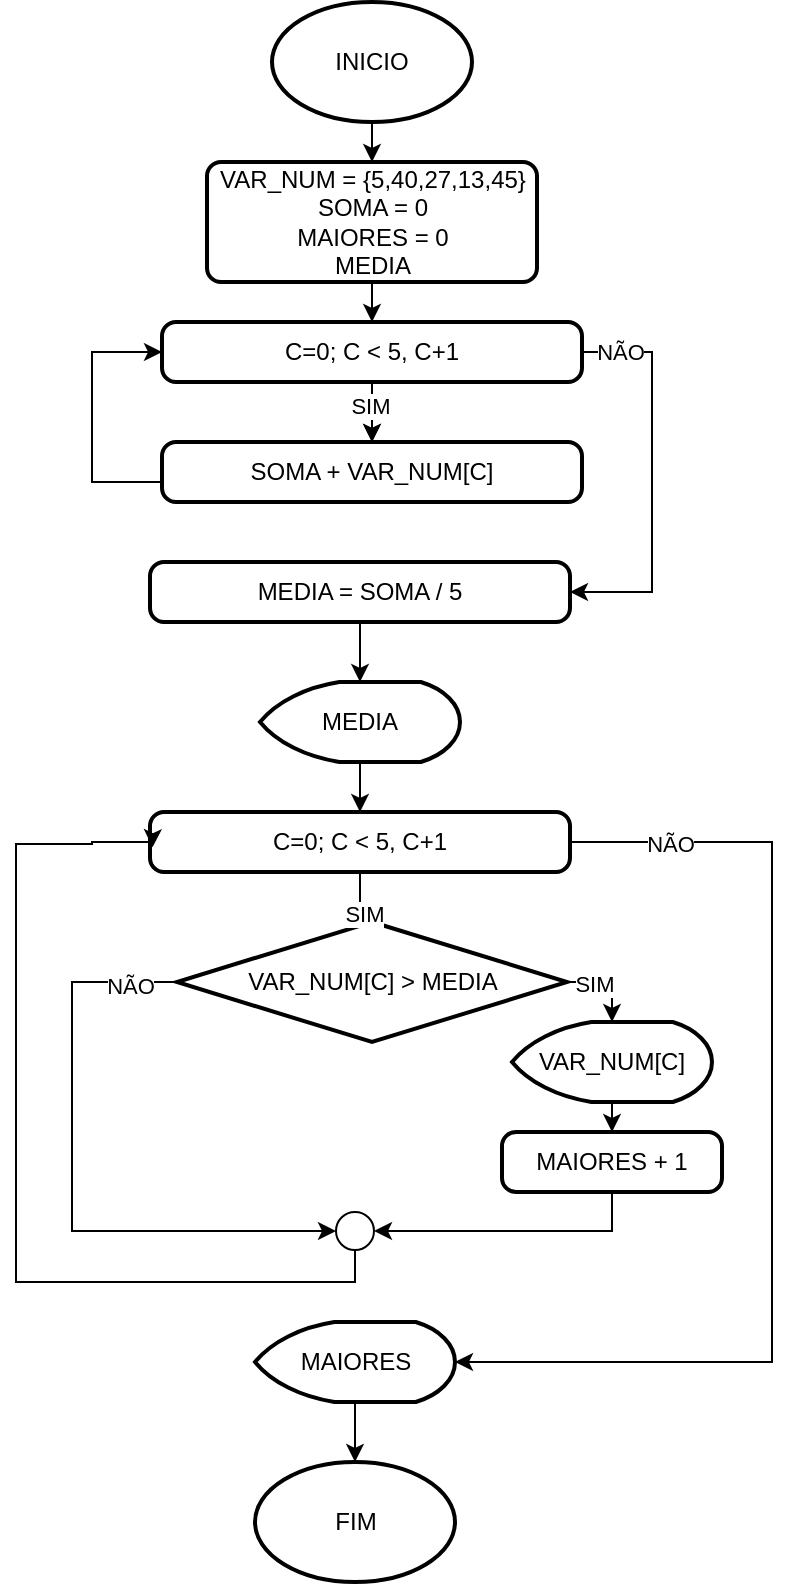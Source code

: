 <mxfile version="26.0.5">
  <diagram name="Página-1" id="mzDS3_JhOczSdlY6aYxB">
    <mxGraphModel dx="1035" dy="598" grid="1" gridSize="10" guides="1" tooltips="1" connect="1" arrows="1" fold="1" page="1" pageScale="1" pageWidth="827" pageHeight="1169" math="0" shadow="0">
      <root>
        <mxCell id="0" />
        <mxCell id="1" parent="0" />
        <mxCell id="xrbv6nah-_aEOcMVp-Ih-7" style="edgeStyle=orthogonalEdgeStyle;rounded=0;orthogonalLoop=1;jettySize=auto;html=1;" edge="1" parent="1" source="xrbv6nah-_aEOcMVp-Ih-1" target="xrbv6nah-_aEOcMVp-Ih-5">
          <mxGeometry relative="1" as="geometry" />
        </mxCell>
        <mxCell id="xrbv6nah-_aEOcMVp-Ih-1" value="INICIO" style="strokeWidth=2;html=1;shape=mxgraph.flowchart.start_1;whiteSpace=wrap;" vertex="1" parent="1">
          <mxGeometry x="370" y="20" width="100" height="60" as="geometry" />
        </mxCell>
        <mxCell id="xrbv6nah-_aEOcMVp-Ih-2" value="FIM" style="strokeWidth=2;html=1;shape=mxgraph.flowchart.start_1;whiteSpace=wrap;" vertex="1" parent="1">
          <mxGeometry x="361.5" y="750" width="100" height="60" as="geometry" />
        </mxCell>
        <mxCell id="xrbv6nah-_aEOcMVp-Ih-8" style="edgeStyle=orthogonalEdgeStyle;rounded=0;orthogonalLoop=1;jettySize=auto;html=1;" edge="1" parent="1" source="xrbv6nah-_aEOcMVp-Ih-5" target="xrbv6nah-_aEOcMVp-Ih-6">
          <mxGeometry relative="1" as="geometry" />
        </mxCell>
        <mxCell id="xrbv6nah-_aEOcMVp-Ih-5" value="VAR_NUM =&amp;nbsp;{5,40,27,13,45}&lt;div&gt;SOMA = 0&lt;/div&gt;&lt;div&gt;MAIORES = 0&lt;/div&gt;&lt;div&gt;MEDIA&lt;/div&gt;" style="rounded=1;whiteSpace=wrap;html=1;absoluteArcSize=1;arcSize=14;strokeWidth=2;" vertex="1" parent="1">
          <mxGeometry x="337.5" y="100" width="165" height="60" as="geometry" />
        </mxCell>
        <mxCell id="xrbv6nah-_aEOcMVp-Ih-10" style="edgeStyle=orthogonalEdgeStyle;rounded=0;orthogonalLoop=1;jettySize=auto;html=1;" edge="1" parent="1" source="xrbv6nah-_aEOcMVp-Ih-6" target="xrbv6nah-_aEOcMVp-Ih-9">
          <mxGeometry relative="1" as="geometry" />
        </mxCell>
        <mxCell id="xrbv6nah-_aEOcMVp-Ih-13" value="" style="edgeStyle=orthogonalEdgeStyle;rounded=0;orthogonalLoop=1;jettySize=auto;html=1;" edge="1" parent="1" source="xrbv6nah-_aEOcMVp-Ih-6" target="xrbv6nah-_aEOcMVp-Ih-9">
          <mxGeometry relative="1" as="geometry" />
        </mxCell>
        <mxCell id="xrbv6nah-_aEOcMVp-Ih-16" value="SIM" style="edgeLabel;html=1;align=center;verticalAlign=middle;resizable=0;points=[];" vertex="1" connectable="0" parent="xrbv6nah-_aEOcMVp-Ih-13">
          <mxGeometry x="0.25" y="-1" relative="1" as="geometry">
            <mxPoint as="offset" />
          </mxGeometry>
        </mxCell>
        <mxCell id="xrbv6nah-_aEOcMVp-Ih-17" style="edgeStyle=orthogonalEdgeStyle;rounded=0;orthogonalLoop=1;jettySize=auto;html=1;entryX=1;entryY=0.5;entryDx=0;entryDy=0;" edge="1" parent="1" source="xrbv6nah-_aEOcMVp-Ih-6" target="xrbv6nah-_aEOcMVp-Ih-18">
          <mxGeometry relative="1" as="geometry">
            <mxPoint x="570" y="350" as="targetPoint" />
            <Array as="points">
              <mxPoint x="560" y="195" />
              <mxPoint x="560" y="315" />
            </Array>
          </mxGeometry>
        </mxCell>
        <mxCell id="xrbv6nah-_aEOcMVp-Ih-19" value="NÃO" style="edgeLabel;html=1;align=center;verticalAlign=middle;resizable=0;points=[];" vertex="1" connectable="0" parent="xrbv6nah-_aEOcMVp-Ih-17">
          <mxGeometry x="-0.813" relative="1" as="geometry">
            <mxPoint as="offset" />
          </mxGeometry>
        </mxCell>
        <mxCell id="xrbv6nah-_aEOcMVp-Ih-6" value="C=0; C&amp;nbsp;&amp;lt; 5, C+1" style="rounded=1;whiteSpace=wrap;html=1;absoluteArcSize=1;arcSize=14;strokeWidth=2;" vertex="1" parent="1">
          <mxGeometry x="315" y="180" width="210" height="30" as="geometry" />
        </mxCell>
        <mxCell id="xrbv6nah-_aEOcMVp-Ih-11" style="edgeStyle=orthogonalEdgeStyle;rounded=0;orthogonalLoop=1;jettySize=auto;html=1;entryX=0;entryY=0.5;entryDx=0;entryDy=0;" edge="1" parent="1" source="xrbv6nah-_aEOcMVp-Ih-9" target="xrbv6nah-_aEOcMVp-Ih-6">
          <mxGeometry relative="1" as="geometry">
            <Array as="points">
              <mxPoint x="280" y="260" />
              <mxPoint x="280" y="195" />
            </Array>
          </mxGeometry>
        </mxCell>
        <mxCell id="xrbv6nah-_aEOcMVp-Ih-9" value="SOMA + VAR_NUM[C]" style="rounded=1;whiteSpace=wrap;html=1;absoluteArcSize=1;arcSize=14;strokeWidth=2;" vertex="1" parent="1">
          <mxGeometry x="315" y="240" width="210" height="30" as="geometry" />
        </mxCell>
        <mxCell id="xrbv6nah-_aEOcMVp-Ih-21" style="edgeStyle=orthogonalEdgeStyle;rounded=0;orthogonalLoop=1;jettySize=auto;html=1;" edge="1" parent="1" source="xrbv6nah-_aEOcMVp-Ih-18" target="xrbv6nah-_aEOcMVp-Ih-20">
          <mxGeometry relative="1" as="geometry" />
        </mxCell>
        <mxCell id="xrbv6nah-_aEOcMVp-Ih-18" value="MEDIA = SOMA / 5" style="rounded=1;whiteSpace=wrap;html=1;absoluteArcSize=1;arcSize=14;strokeWidth=2;" vertex="1" parent="1">
          <mxGeometry x="309" y="300" width="210" height="30" as="geometry" />
        </mxCell>
        <mxCell id="xrbv6nah-_aEOcMVp-Ih-38" style="edgeStyle=orthogonalEdgeStyle;rounded=0;orthogonalLoop=1;jettySize=auto;html=1;" edge="1" parent="1" source="xrbv6nah-_aEOcMVp-Ih-20" target="xrbv6nah-_aEOcMVp-Ih-22">
          <mxGeometry relative="1" as="geometry" />
        </mxCell>
        <mxCell id="xrbv6nah-_aEOcMVp-Ih-20" value="MEDIA" style="strokeWidth=2;html=1;shape=mxgraph.flowchart.display;whiteSpace=wrap;" vertex="1" parent="1">
          <mxGeometry x="364" y="360" width="100" height="40" as="geometry" />
        </mxCell>
        <mxCell id="xrbv6nah-_aEOcMVp-Ih-22" value="C=0; C&amp;nbsp;&amp;lt; 5, C+1" style="rounded=1;whiteSpace=wrap;html=1;absoluteArcSize=1;arcSize=14;strokeWidth=2;" vertex="1" parent="1">
          <mxGeometry x="309" y="425" width="210" height="30" as="geometry" />
        </mxCell>
        <mxCell id="xrbv6nah-_aEOcMVp-Ih-28" style="edgeStyle=orthogonalEdgeStyle;rounded=0;orthogonalLoop=1;jettySize=auto;html=1;exitX=1;exitY=0.5;exitDx=0;exitDy=0;exitPerimeter=0;" edge="1" parent="1" source="xrbv6nah-_aEOcMVp-Ih-23" target="xrbv6nah-_aEOcMVp-Ih-25">
          <mxGeometry relative="1" as="geometry" />
        </mxCell>
        <mxCell id="xrbv6nah-_aEOcMVp-Ih-31" value="SIM" style="edgeLabel;html=1;align=center;verticalAlign=middle;resizable=0;points=[];" vertex="1" connectable="0" parent="xrbv6nah-_aEOcMVp-Ih-28">
          <mxGeometry x="-0.356" y="-3" relative="1" as="geometry">
            <mxPoint y="-2" as="offset" />
          </mxGeometry>
        </mxCell>
        <mxCell id="xrbv6nah-_aEOcMVp-Ih-23" value="VAR_NUM[C] &amp;gt; MEDIA" style="strokeWidth=2;html=1;shape=mxgraph.flowchart.decision;whiteSpace=wrap;" vertex="1" parent="1">
          <mxGeometry x="322.5" y="480" width="195" height="60" as="geometry" />
        </mxCell>
        <mxCell id="xrbv6nah-_aEOcMVp-Ih-29" style="edgeStyle=orthogonalEdgeStyle;rounded=0;orthogonalLoop=1;jettySize=auto;html=1;" edge="1" parent="1" source="xrbv6nah-_aEOcMVp-Ih-25" target="xrbv6nah-_aEOcMVp-Ih-26">
          <mxGeometry relative="1" as="geometry" />
        </mxCell>
        <mxCell id="xrbv6nah-_aEOcMVp-Ih-25" value="VAR_NUM[C]" style="strokeWidth=2;html=1;shape=mxgraph.flowchart.display;whiteSpace=wrap;" vertex="1" parent="1">
          <mxGeometry x="490" y="530" width="100" height="40" as="geometry" />
        </mxCell>
        <mxCell id="xrbv6nah-_aEOcMVp-Ih-26" value="MAIORES + 1" style="rounded=1;whiteSpace=wrap;html=1;absoluteArcSize=1;arcSize=14;strokeWidth=2;" vertex="1" parent="1">
          <mxGeometry x="485" y="585" width="110" height="30" as="geometry" />
        </mxCell>
        <mxCell id="xrbv6nah-_aEOcMVp-Ih-39" style="edgeStyle=orthogonalEdgeStyle;rounded=0;orthogonalLoop=1;jettySize=auto;html=1;exitX=0.5;exitY=1;exitDx=0;exitDy=0;exitPerimeter=0;entryX=0.006;entryY=0.587;entryDx=0;entryDy=0;entryPerimeter=0;" edge="1" parent="1" source="xrbv6nah-_aEOcMVp-Ih-27" target="xrbv6nah-_aEOcMVp-Ih-22">
          <mxGeometry relative="1" as="geometry">
            <mxPoint x="370" y="670" as="sourcePoint" />
            <mxPoint x="300" y="440" as="targetPoint" />
            <Array as="points">
              <mxPoint x="412" y="660" />
              <mxPoint x="242" y="660" />
              <mxPoint x="242" y="441" />
              <mxPoint x="280" y="441" />
              <mxPoint x="280" y="440" />
            </Array>
          </mxGeometry>
        </mxCell>
        <mxCell id="xrbv6nah-_aEOcMVp-Ih-27" value="" style="verticalLabelPosition=bottom;verticalAlign=top;html=1;shape=mxgraph.flowchart.on-page_reference;" vertex="1" parent="1">
          <mxGeometry x="402" y="625" width="19" height="19" as="geometry" />
        </mxCell>
        <mxCell id="xrbv6nah-_aEOcMVp-Ih-32" style="edgeStyle=orthogonalEdgeStyle;rounded=0;orthogonalLoop=1;jettySize=auto;html=1;entryX=1;entryY=0.5;entryDx=0;entryDy=0;entryPerimeter=0;" edge="1" parent="1" source="xrbv6nah-_aEOcMVp-Ih-26" target="xrbv6nah-_aEOcMVp-Ih-27">
          <mxGeometry relative="1" as="geometry">
            <Array as="points">
              <mxPoint x="540" y="635" />
            </Array>
          </mxGeometry>
        </mxCell>
        <mxCell id="xrbv6nah-_aEOcMVp-Ih-33" style="edgeStyle=orthogonalEdgeStyle;rounded=0;orthogonalLoop=1;jettySize=auto;html=1;entryX=0;entryY=0.5;entryDx=0;entryDy=0;entryPerimeter=0;exitX=0;exitY=0.5;exitDx=0;exitDy=0;exitPerimeter=0;" edge="1" parent="1" source="xrbv6nah-_aEOcMVp-Ih-23" target="xrbv6nah-_aEOcMVp-Ih-27">
          <mxGeometry relative="1" as="geometry">
            <Array as="points">
              <mxPoint x="270" y="510" />
              <mxPoint x="270" y="634" />
            </Array>
          </mxGeometry>
        </mxCell>
        <mxCell id="xrbv6nah-_aEOcMVp-Ih-34" value="NÃO" style="edgeLabel;html=1;align=center;verticalAlign=middle;resizable=0;points=[];" vertex="1" connectable="0" parent="xrbv6nah-_aEOcMVp-Ih-33">
          <mxGeometry x="-0.847" y="2" relative="1" as="geometry">
            <mxPoint as="offset" />
          </mxGeometry>
        </mxCell>
        <mxCell id="xrbv6nah-_aEOcMVp-Ih-37" style="edgeStyle=orthogonalEdgeStyle;rounded=0;orthogonalLoop=1;jettySize=auto;html=1;" edge="1" parent="1" source="xrbv6nah-_aEOcMVp-Ih-35" target="xrbv6nah-_aEOcMVp-Ih-2">
          <mxGeometry relative="1" as="geometry" />
        </mxCell>
        <mxCell id="xrbv6nah-_aEOcMVp-Ih-35" value="MAIORES" style="strokeWidth=2;html=1;shape=mxgraph.flowchart.display;whiteSpace=wrap;" vertex="1" parent="1">
          <mxGeometry x="361.5" y="680" width="100" height="40" as="geometry" />
        </mxCell>
        <mxCell id="xrbv6nah-_aEOcMVp-Ih-40" style="edgeStyle=orthogonalEdgeStyle;rounded=0;orthogonalLoop=1;jettySize=auto;html=1;entryX=0.5;entryY=0;entryDx=0;entryDy=0;entryPerimeter=0;" edge="1" parent="1" source="xrbv6nah-_aEOcMVp-Ih-22" target="xrbv6nah-_aEOcMVp-Ih-23">
          <mxGeometry relative="1" as="geometry" />
        </mxCell>
        <mxCell id="xrbv6nah-_aEOcMVp-Ih-43" value="SIM" style="edgeLabel;html=1;align=center;verticalAlign=middle;resizable=0;points=[];" vertex="1" connectable="0" parent="xrbv6nah-_aEOcMVp-Ih-40">
          <mxGeometry x="0.181" y="2" relative="1" as="geometry">
            <mxPoint y="2" as="offset" />
          </mxGeometry>
        </mxCell>
        <mxCell id="xrbv6nah-_aEOcMVp-Ih-41" style="edgeStyle=orthogonalEdgeStyle;rounded=0;orthogonalLoop=1;jettySize=auto;html=1;entryX=1;entryY=0.5;entryDx=0;entryDy=0;entryPerimeter=0;exitX=1;exitY=0.5;exitDx=0;exitDy=0;" edge="1" parent="1" source="xrbv6nah-_aEOcMVp-Ih-22" target="xrbv6nah-_aEOcMVp-Ih-35">
          <mxGeometry relative="1" as="geometry">
            <Array as="points">
              <mxPoint x="525" y="440" />
              <mxPoint x="620" y="440" />
              <mxPoint x="620" y="700" />
            </Array>
          </mxGeometry>
        </mxCell>
        <mxCell id="xrbv6nah-_aEOcMVp-Ih-42" value="NÃO" style="edgeLabel;html=1;align=center;verticalAlign=middle;resizable=0;points=[];" vertex="1" connectable="0" parent="xrbv6nah-_aEOcMVp-Ih-41">
          <mxGeometry x="-0.764" y="-4" relative="1" as="geometry">
            <mxPoint x="-12" y="-3" as="offset" />
          </mxGeometry>
        </mxCell>
      </root>
    </mxGraphModel>
  </diagram>
</mxfile>
